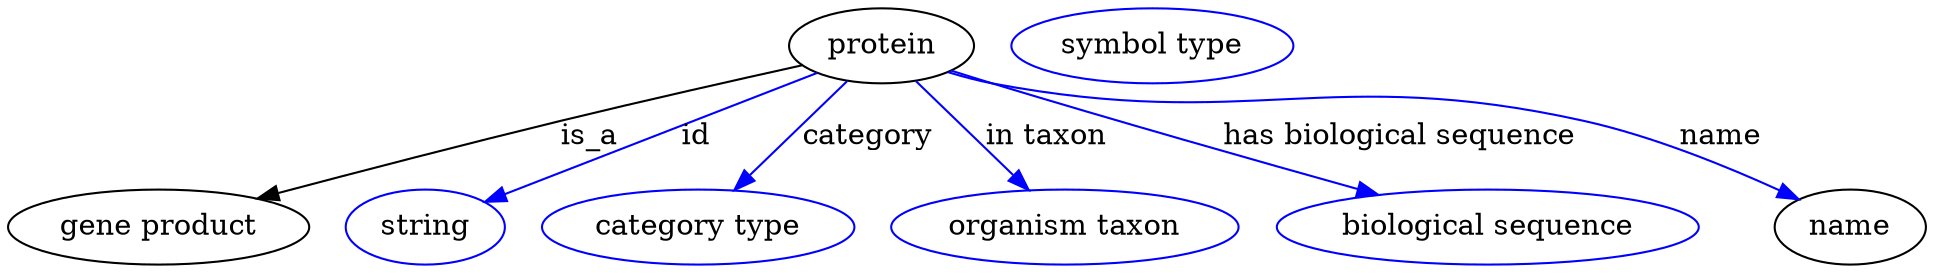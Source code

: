 digraph {
	graph [bb="0,0,746.09,123"];
	node [label="\N"];
	protein	[height=0.5,
		label=protein,
		pos="339.54,105",
		width=0.99297];
	"gene product"	[height=0.5,
		pos="56.545,18",
		width=1.5707];
	protein -> "gene product"	[label=is_a,
		lp="225.54,61.5",
		pos="e,94.426,31.38 308.9,95.726 283.54,88.807 246.62,78.562 214.54,69 177.35,57.911 135.48,44.625 104.19,34.536"];
	id	[color=blue,
		height=0.5,
		label=string,
		pos="161.54,18",
		width=0.84854];
	protein -> id	[color=blue,
		label=id,
		lp="267.04,61.5",
		pos="e,184.57,29.993 314.42,92.002 282.8,76.901 228.44,50.943 193.78,34.394",
		style=solid];
	category	[color=blue,
		height=0.5,
		label="category type",
		pos="268.54,18",
		width=1.6249];
	protein -> category	[color=blue,
		label=category,
		lp="332.04,61.5",
		pos="e,282.32,35.496 326.19,88.012 315.71,75.47 300.95,57.797 288.99,43.477",
		style=solid];
	"in taxon"	[color=blue,
		height=0.5,
		label="organism taxon",
		pos="410.54,18",
		width=1.8234];
	protein -> "in taxon"	[color=blue,
		label="in taxon",
		lp="401.04,61.5",
		pos="e,396.52,35.789 352.9,88.012 363.31,75.55 377.95,58.024 389.87,43.752",
		style=solid];
	"has biological sequence"	[color=blue,
		height=0.5,
		label="biological sequence",
		pos="574.54,18",
		width=2.2387];
	protein -> "has biological sequence"	[color=blue,
		label="has biological sequence",
		lp="536.54,61.5",
		pos="e,532.7,33.538 366.96,93.277 372.45,91.169 378.17,88.994 383.54,87 430.7,69.501 484.72,50.351 523.25,36.845",
		style=solid];
	name	[height=0.5,
		pos="715.54,18",
		width=0.84854];
	protein -> name	[color=blue,
		label=name,
		lp="661.04,61.5",
		pos="e,694.45,31.265 365.68,92.488 371.47,90.341 377.64,88.351 383.54,87 480.04,64.934 509.72,93.852 605.54,69 633.85,61.66 663.94,47.492 \
685.48,36.106",
		style=solid];
	"macromolecular machine_name"	[color=blue,
		height=0.5,
		label="symbol type",
		pos="447.54,105",
		width=1.5165];
}
